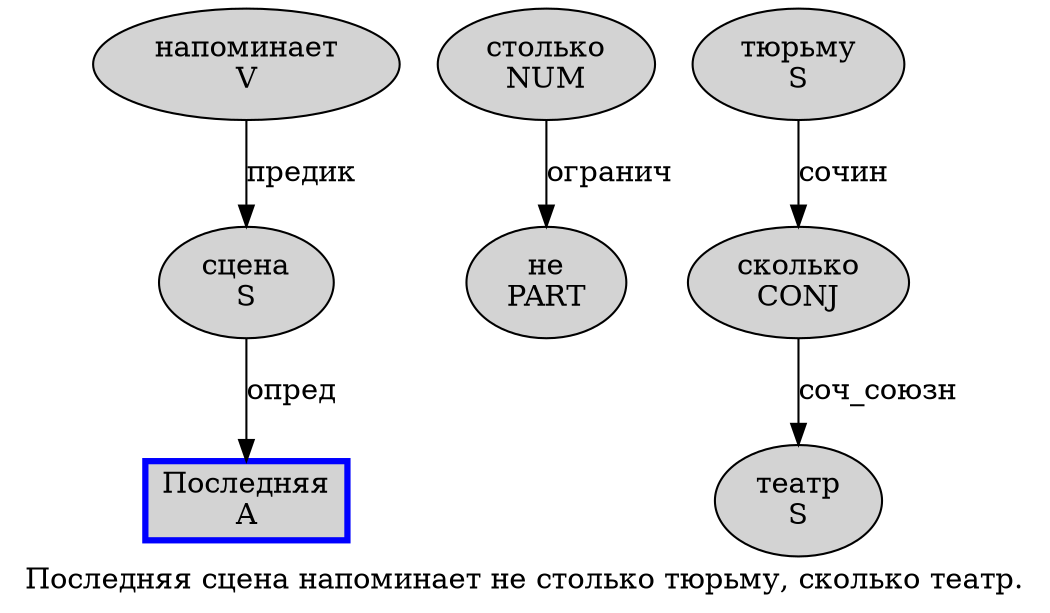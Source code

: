 digraph SENTENCE_478 {
	graph [label="Последняя сцена напоминает не столько тюрьму, сколько театр."]
	node [style=filled]
		0 [label="Последняя
A" color=blue fillcolor=lightgray penwidth=3 shape=box]
		1 [label="сцена
S" color="" fillcolor=lightgray penwidth=1 shape=ellipse]
		2 [label="напоминает
V" color="" fillcolor=lightgray penwidth=1 shape=ellipse]
		3 [label="не
PART" color="" fillcolor=lightgray penwidth=1 shape=ellipse]
		4 [label="столько
NUM" color="" fillcolor=lightgray penwidth=1 shape=ellipse]
		5 [label="тюрьму
S" color="" fillcolor=lightgray penwidth=1 shape=ellipse]
		7 [label="сколько
CONJ" color="" fillcolor=lightgray penwidth=1 shape=ellipse]
		8 [label="театр
S" color="" fillcolor=lightgray penwidth=1 shape=ellipse]
			5 -> 7 [label="сочин"]
			4 -> 3 [label="огранич"]
			1 -> 0 [label="опред"]
			2 -> 1 [label="предик"]
			7 -> 8 [label="соч_союзн"]
}